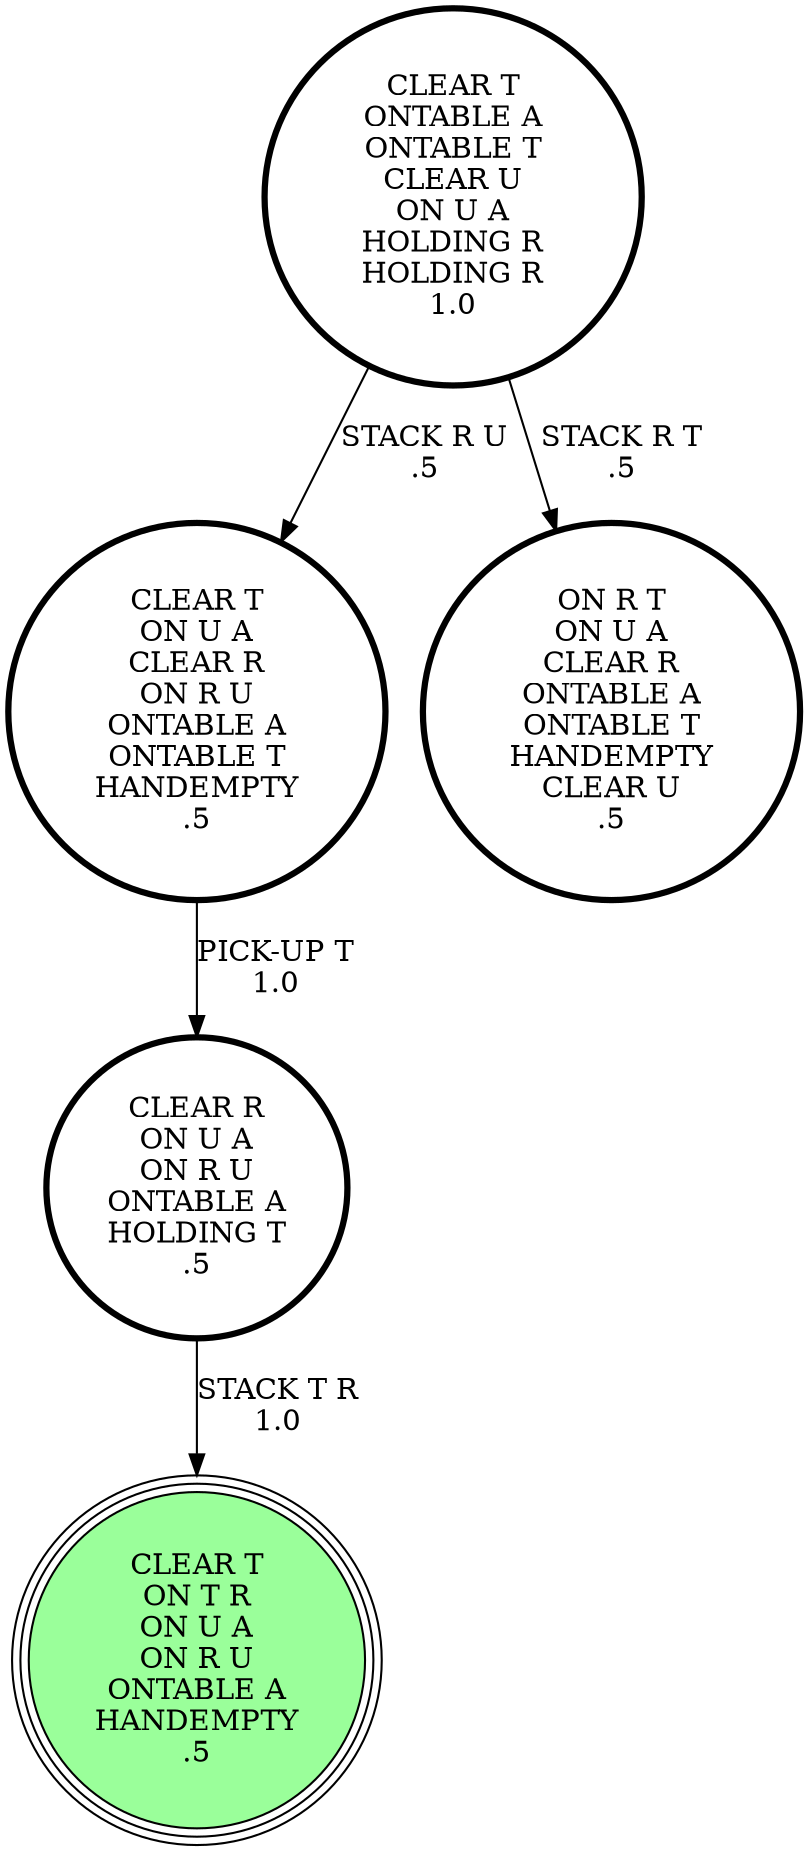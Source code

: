 digraph {
"CLEAR R\nON U A\nON R U\nONTABLE A\nHOLDING T\n.5\n" -> "CLEAR T\nON T R\nON U A\nON R U\nONTABLE A\nHANDEMPTY\n.5\n"[label="STACK T R\n1.0\n"];
"CLEAR T\nONTABLE A\nONTABLE T\nCLEAR U\nON U A\nHOLDING R\nHOLDING R\n1.0\n" -> "CLEAR T\nON U A\nCLEAR R\nON R U\nONTABLE A\nONTABLE T\nHANDEMPTY\n.5\n"[label="STACK R U\n.5\n"];
"CLEAR T\nONTABLE A\nONTABLE T\nCLEAR U\nON U A\nHOLDING R\nHOLDING R\n1.0\n" -> "ON R T\nON U A\nCLEAR R\nONTABLE A\nONTABLE T\nHANDEMPTY\nCLEAR U\n.5\n"[label="STACK R T\n.5\n"];
"CLEAR T\nON U A\nCLEAR R\nON R U\nONTABLE A\nONTABLE T\nHANDEMPTY\n.5\n" -> "CLEAR R\nON U A\nON R U\nONTABLE A\nHOLDING T\n.5\n"[label="PICK-UP T\n1.0\n"];
"ON R T\nON U A\nCLEAR R\nONTABLE A\nONTABLE T\nHANDEMPTY\nCLEAR U\n.5\n" [shape=circle, penwidth=3];
"CLEAR T\nON T R\nON U A\nON R U\nONTABLE A\nHANDEMPTY\n.5\n" [shape=circle, style=filled, fillcolor=palegreen1, peripheries=3];
"ON R T\nON U A\nCLEAR R\nONTABLE A\nONTABLE T\nHANDEMPTY\nCLEAR U\n.5\n" [shape=circle, penwidth=3];
"CLEAR T\nON T R\nON U A\nON R U\nONTABLE A\nHANDEMPTY\n.5\n" [shape=circle, style=filled, fillcolor=palegreen1, peripheries=3];
"CLEAR T\nONTABLE A\nONTABLE T\nCLEAR U\nON U A\nHOLDING R\nHOLDING R\n1.0\n" [shape=circle, penwidth=3];
"CLEAR R\nON U A\nON R U\nONTABLE A\nHOLDING T\n.5\n" [shape=circle, penwidth=3];
"CLEAR T\nON U A\nCLEAR R\nON R U\nONTABLE A\nONTABLE T\nHANDEMPTY\n.5\n" [shape=circle, penwidth=3];
}
